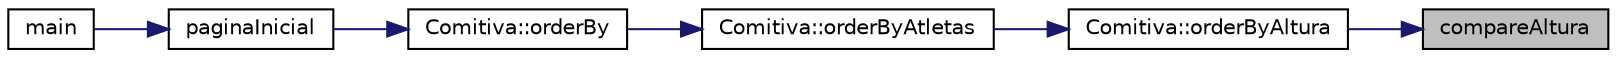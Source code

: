 digraph "compareAltura"
{
 // LATEX_PDF_SIZE
  edge [fontname="Helvetica",fontsize="10",labelfontname="Helvetica",labelfontsize="10"];
  node [fontname="Helvetica",fontsize="10",shape=record];
  rankdir="RL";
  Node1 [label="compareAltura",height=0.2,width=0.4,color="black", fillcolor="grey75", style="filled", fontcolor="black",tooltip=" "];
  Node1 -> Node2 [dir="back",color="midnightblue",fontsize="10",style="solid",fontname="Helvetica"];
  Node2 [label="Comitiva::orderByAltura",height=0.2,width=0.4,color="black", fillcolor="white", style="filled",URL="$class_comitiva.html#a3a7e9e008e2aa1ca832b1d1f73c2f856",tooltip="Mostra todos os elementos ordenados por altura de um vetor de atletas passado como argumento."];
  Node2 -> Node3 [dir="back",color="midnightblue",fontsize="10",style="solid",fontname="Helvetica"];
  Node3 [label="Comitiva::orderByAtletas",height=0.2,width=0.4,color="black", fillcolor="white", style="filled",URL="$class_comitiva.html#ab6253b6a3d3c7ac32b5776cee1bc5cf1",tooltip="Menu para ordenação dos Atletas."];
  Node3 -> Node4 [dir="back",color="midnightblue",fontsize="10",style="solid",fontname="Helvetica"];
  Node4 [label="Comitiva::orderBy",height=0.2,width=0.4,color="black", fillcolor="white", style="filled",URL="$class_comitiva.html#a69df54dc14ec5efd16db4b7a7c10247a",tooltip="Apenas chama a função de ordenação que o utilizador escolher."];
  Node4 -> Node5 [dir="back",color="midnightblue",fontsize="10",style="solid",fontname="Helvetica"];
  Node5 [label="paginaInicial",height=0.2,width=0.4,color="black", fillcolor="white", style="filled",URL="$menu_8h.html#a96dac07912e4edb4cb4e758e0130cf0d",tooltip="Esta função é o página inicial do programa. Todos os objetivos do projeto se fazem dentro desta funçã..."];
  Node5 -> Node6 [dir="back",color="midnightblue",fontsize="10",style="solid",fontname="Helvetica"];
  Node6 [label="main",height=0.2,width=0.4,color="black", fillcolor="white", style="filled",URL="$main_8cpp.html#ae66f6b31b5ad750f1fe042a706a4e3d4",tooltip=" "];
}
